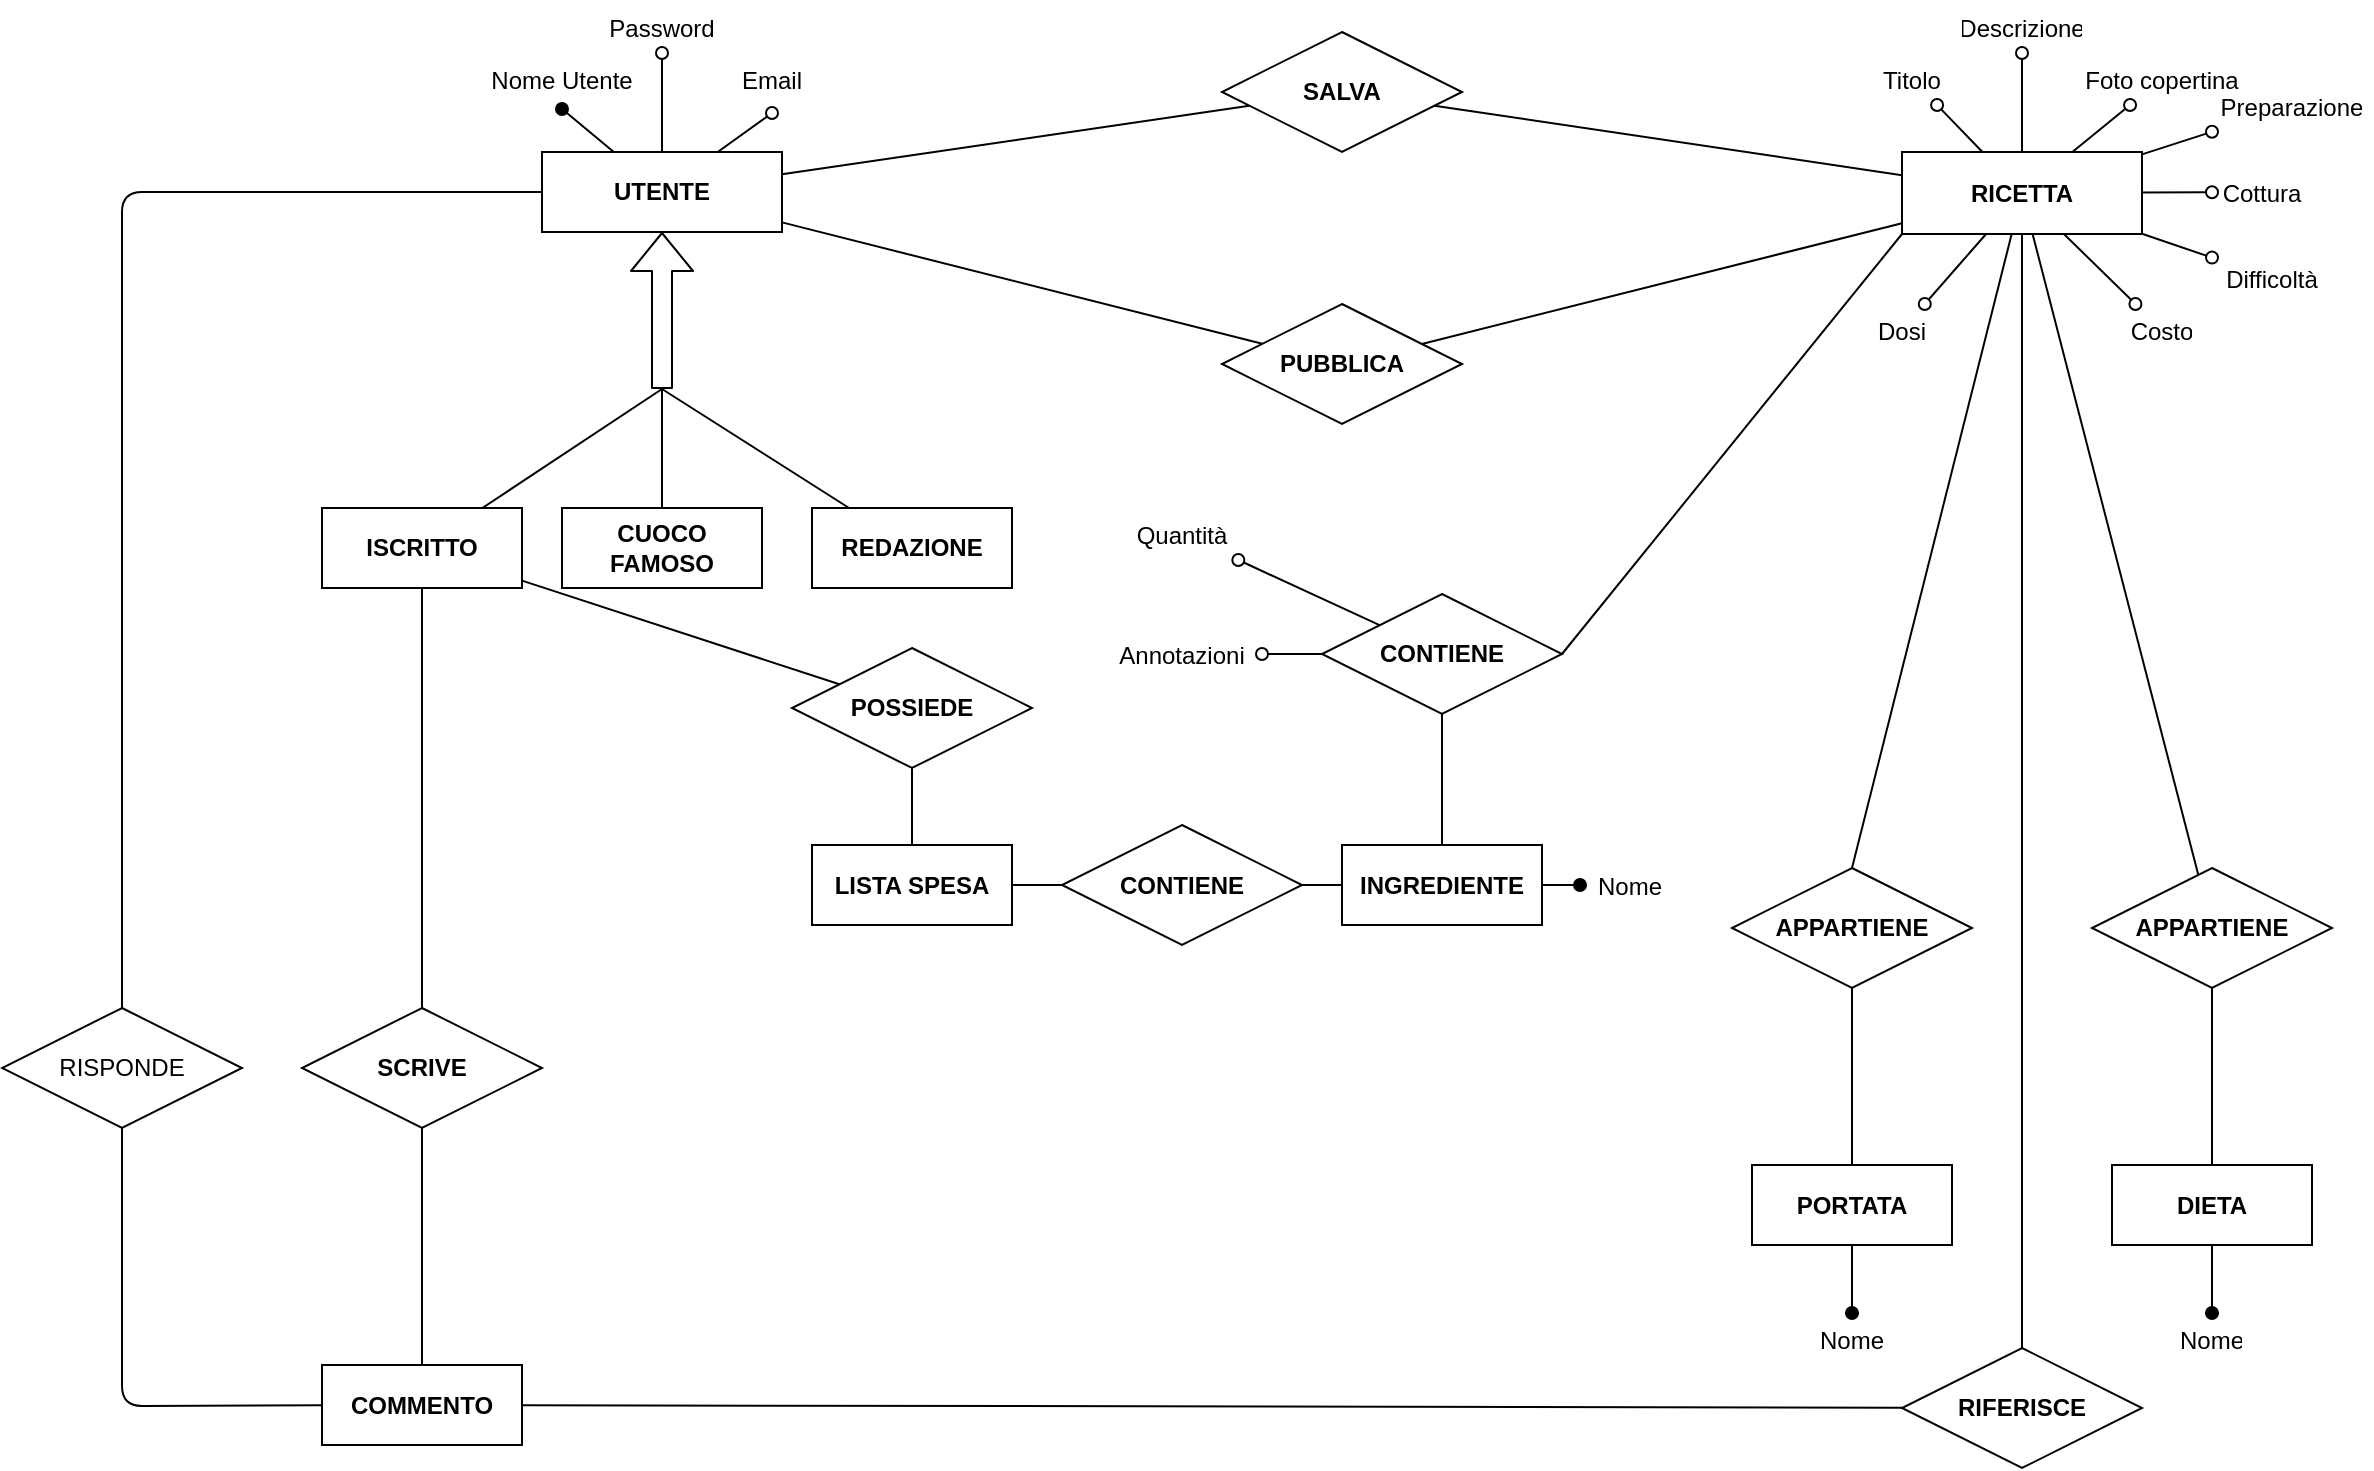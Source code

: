 <mxfile version="12.4.8" type="github">
  <diagram id="LfkPOxBhQ7w1o_5h23wY" name="Page-1">
    <mxGraphModel dx="2591" dy="738" grid="1" gridSize="10" guides="1" tooltips="1" connect="1" arrows="1" fold="1" page="1" pageScale="1" pageWidth="1169" pageHeight="827" math="0" shadow="0">
      <root>
        <mxCell id="0"/>
        <mxCell id="1" parent="0"/>
        <mxCell id="ZiM7aAGMJ0RAAH8m6erD-105" style="edgeStyle=none;orthogonalLoop=1;jettySize=auto;html=1;startArrow=none;startFill=0;endArrow=none;endFill=0;endSize=6;fontSize=12;align=center;" edge="1" parent="1" source="ZiM7aAGMJ0RAAH8m6erD-7" target="ZiM7aAGMJ0RAAH8m6erD-106">
          <mxGeometry relative="1" as="geometry">
            <mxPoint x="350" y="60" as="targetPoint"/>
          </mxGeometry>
        </mxCell>
        <mxCell id="ZiM7aAGMJ0RAAH8m6erD-108" style="edgeStyle=none;orthogonalLoop=1;jettySize=auto;html=1;startArrow=none;startFill=0;endArrow=none;endFill=0;endSize=6;strokeWidth=1;fontSize=12;align=center;" edge="1" parent="1" source="ZiM7aAGMJ0RAAH8m6erD-120" target="ZiM7aAGMJ0RAAH8m6erD-109">
          <mxGeometry relative="1" as="geometry">
            <mxPoint x="150" y="710" as="targetPoint"/>
            <Array as="points"/>
          </mxGeometry>
        </mxCell>
        <mxCell id="ZiM7aAGMJ0RAAH8m6erD-127" style="edgeStyle=none;shape=flexArrow;orthogonalLoop=1;jettySize=auto;html=1;startArrow=block;startFill=0;endArrow=none;endFill=0;strokeWidth=1;fontSize=12;align=center;" edge="1" parent="1" source="ZiM7aAGMJ0RAAH8m6erD-7" target="ZiM7aAGMJ0RAAH8m6erD-131">
          <mxGeometry relative="1" as="geometry">
            <mxPoint y="142" as="targetPoint"/>
          </mxGeometry>
        </mxCell>
        <mxCell id="ZiM7aAGMJ0RAAH8m6erD-138" style="edgeStyle=none;orthogonalLoop=1;jettySize=auto;html=1;startArrow=none;startFill=0;endArrow=none;endFill=0;strokeWidth=1;fontSize=12;align=center;" edge="1" parent="1" source="ZiM7aAGMJ0RAAH8m6erD-7" target="ZiM7aAGMJ0RAAH8m6erD-139">
          <mxGeometry relative="1" as="geometry">
            <mxPoint x="-20" y="142" as="targetPoint"/>
            <Array as="points">
              <mxPoint x="-130" y="142"/>
            </Array>
          </mxGeometry>
        </mxCell>
        <mxCell id="ZiM7aAGMJ0RAAH8m6erD-7" value="UTENTE" style="whiteSpace=wrap;html=1;align=center;rounded=0;shadow=0;glass=0;comic=0;verticalAlign=middle;horizontal=1;fontStyle=1" vertex="1" parent="1">
          <mxGeometry x="80" y="122" width="120" height="40" as="geometry"/>
        </mxCell>
        <mxCell id="ZiM7aAGMJ0RAAH8m6erD-88" style="edgeStyle=none;orthogonalLoop=1;jettySize=auto;html=1;startArrow=none;startFill=0;endArrow=oval;endFill=1;endSize=6;fontSize=12;align=center;" edge="1" parent="1" source="ZiM7aAGMJ0RAAH8m6erD-24" target="ZiM7aAGMJ0RAAH8m6erD-89">
          <mxGeometry relative="1" as="geometry">
            <mxPoint x="885" y="625.5" as="targetPoint"/>
          </mxGeometry>
        </mxCell>
        <mxCell id="ZiM7aAGMJ0RAAH8m6erD-24" value="DIETA" style="whiteSpace=wrap;html=1;align=center;rounded=0;shadow=0;glass=0;comic=0;fontStyle=1" vertex="1" parent="1">
          <mxGeometry x="865" y="628.5" width="100" height="40" as="geometry"/>
        </mxCell>
        <mxCell id="ZiM7aAGMJ0RAAH8m6erD-47" value="" style="edgeStyle=none;orthogonalLoop=1;jettySize=auto;html=1;startArrow=none;startFill=0;endArrow=none;endFill=0;endSize=6;fontSize=12;align=center;verticalAlign=middle;horizontal=1;" edge="1" parent="1" source="ZiM7aAGMJ0RAAH8m6erD-8" target="ZiM7aAGMJ0RAAH8m6erD-43">
          <mxGeometry relative="1" as="geometry"/>
        </mxCell>
        <mxCell id="ZiM7aAGMJ0RAAH8m6erD-8" value="RICETTA" style="whiteSpace=wrap;html=1;align=center;verticalAlign=middle;horizontal=1;fontStyle=1" vertex="1" parent="1">
          <mxGeometry x="760" y="122" width="120" height="41" as="geometry"/>
        </mxCell>
        <mxCell id="ZiM7aAGMJ0RAAH8m6erD-71" style="edgeStyle=none;orthogonalLoop=1;jettySize=auto;html=1;entryX=0.5;entryY=1;entryDx=0;entryDy=0;startArrow=none;startFill=0;endArrow=none;endFill=0;endSize=6;fontSize=12;align=center;" edge="1" parent="1" source="ZiM7aAGMJ0RAAH8m6erD-9" target="ZiM7aAGMJ0RAAH8m6erD-40">
          <mxGeometry relative="1" as="geometry"/>
        </mxCell>
        <mxCell id="ZiM7aAGMJ0RAAH8m6erD-72" style="edgeStyle=none;orthogonalLoop=1;jettySize=auto;html=1;startArrow=none;startFill=0;endArrow=oval;endFill=1;endSize=6;fontSize=12;align=center;" edge="1" parent="1" source="ZiM7aAGMJ0RAAH8m6erD-9" target="ZiM7aAGMJ0RAAH8m6erD-73">
          <mxGeometry relative="1" as="geometry">
            <mxPoint x="599" y="453" as="targetPoint"/>
          </mxGeometry>
        </mxCell>
        <mxCell id="ZiM7aAGMJ0RAAH8m6erD-136" style="edgeStyle=none;orthogonalLoop=1;jettySize=auto;html=1;startArrow=none;startFill=0;endArrow=none;endFill=0;strokeWidth=1;fontSize=12;align=center;" edge="1" parent="1" source="ZiM7aAGMJ0RAAH8m6erD-9" target="ZiM7aAGMJ0RAAH8m6erD-97">
          <mxGeometry relative="1" as="geometry"/>
        </mxCell>
        <mxCell id="ZiM7aAGMJ0RAAH8m6erD-9" value="INGREDIENTE" style="whiteSpace=wrap;html=1;align=center;fontStyle=1" vertex="1" parent="1">
          <mxGeometry x="480" y="468.5" width="100" height="40" as="geometry"/>
        </mxCell>
        <mxCell id="ZiM7aAGMJ0RAAH8m6erD-31" value="" style="fontSize=12;html=1;endArrow=oval;endFill=0;entryX=0.5;entryY=1.154;entryDx=0;entryDy=0;entryPerimeter=0;align=center;verticalAlign=middle;horizontal=1;" edge="1" parent="1" source="ZiM7aAGMJ0RAAH8m6erD-7" target="ZiM7aAGMJ0RAAH8m6erD-39">
          <mxGeometry width="100" height="100" relative="1" as="geometry">
            <mxPoint x="150" y="79" as="sourcePoint"/>
            <mxPoint x="185" y="69" as="targetPoint"/>
          </mxGeometry>
        </mxCell>
        <mxCell id="ZiM7aAGMJ0RAAH8m6erD-33" value="" style="fontSize=12;html=1;endArrow=oval;endFill=0;entryX=0.5;entryY=1;entryDx=0;entryDy=0;entryPerimeter=0;align=center;verticalAlign=middle;horizontal=1;" edge="1" parent="1" source="ZiM7aAGMJ0RAAH8m6erD-7" target="ZiM7aAGMJ0RAAH8m6erD-38">
          <mxGeometry width="100" height="100" relative="1" as="geometry">
            <mxPoint x="160" y="109" as="sourcePoint"/>
            <mxPoint x="160" y="69" as="targetPoint"/>
          </mxGeometry>
        </mxCell>
        <mxCell id="ZiM7aAGMJ0RAAH8m6erD-34" value="" style="fontSize=12;html=1;endArrow=oval;endFill=1;startArrow=none;startFill=0;entryX=0.5;entryY=1.077;entryDx=0;entryDy=0;entryPerimeter=0;align=center;verticalAlign=middle;horizontal=1;" edge="1" parent="1" source="ZiM7aAGMJ0RAAH8m6erD-7" target="ZiM7aAGMJ0RAAH8m6erD-37">
          <mxGeometry width="100" height="100" relative="1" as="geometry">
            <mxPoint x="130" y="109" as="sourcePoint"/>
            <mxPoint x="68" y="89" as="targetPoint"/>
          </mxGeometry>
        </mxCell>
        <mxCell id="ZiM7aAGMJ0RAAH8m6erD-37" value="Nome Utente" style="text;strokeColor=none;fillColor=none;spacingLeft=4;spacingRight=4;overflow=hidden;rotatable=0;points=[[0,0.5],[1,0.5]];portConstraint=eastwest;fontSize=12;align=center;verticalAlign=middle;horizontal=1;" vertex="1" parent="1">
          <mxGeometry x="50" y="72.5" width="80" height="26" as="geometry"/>
        </mxCell>
        <mxCell id="ZiM7aAGMJ0RAAH8m6erD-38" value="Password" style="text;strokeColor=none;fillColor=none;spacingLeft=4;spacingRight=4;overflow=hidden;rotatable=0;points=[[0,0.5],[1,0.5]];portConstraint=eastwest;fontSize=12;align=center;verticalAlign=middle;horizontal=1;" vertex="1" parent="1">
          <mxGeometry x="105" y="46.5" width="70" height="26" as="geometry"/>
        </mxCell>
        <mxCell id="ZiM7aAGMJ0RAAH8m6erD-39" value="Email" style="text;strokeColor=none;fillColor=none;spacingLeft=4;spacingRight=4;overflow=hidden;rotatable=0;points=[[0,0.5],[1,0.5]];portConstraint=eastwest;fontSize=12;align=center;verticalAlign=middle;horizontal=1;" vertex="1" parent="1">
          <mxGeometry x="175" y="72.5" width="40" height="26" as="geometry"/>
        </mxCell>
        <mxCell id="ZiM7aAGMJ0RAAH8m6erD-70" style="edgeStyle=none;orthogonalLoop=1;jettySize=auto;html=1;entryX=0;entryY=1;entryDx=0;entryDy=0;startArrow=none;startFill=0;endArrow=none;endFill=0;endSize=6;fontSize=12;align=center;exitX=1;exitY=0.5;exitDx=0;exitDy=0;" edge="1" parent="1" source="ZiM7aAGMJ0RAAH8m6erD-40" target="ZiM7aAGMJ0RAAH8m6erD-8">
          <mxGeometry relative="1" as="geometry"/>
        </mxCell>
        <mxCell id="ZiM7aAGMJ0RAAH8m6erD-74" style="edgeStyle=none;orthogonalLoop=1;jettySize=auto;html=1;startArrow=none;startFill=0;endArrow=oval;endFill=0;endSize=6;fontSize=12;align=center;" edge="1" parent="1" source="ZiM7aAGMJ0RAAH8m6erD-40" target="ZiM7aAGMJ0RAAH8m6erD-76">
          <mxGeometry relative="1" as="geometry">
            <mxPoint x="430" y="335.75" as="targetPoint"/>
          </mxGeometry>
        </mxCell>
        <mxCell id="ZiM7aAGMJ0RAAH8m6erD-75" style="edgeStyle=none;orthogonalLoop=1;jettySize=auto;html=1;startArrow=none;startFill=0;endArrow=oval;endFill=0;endSize=6;fontSize=12;align=center;" edge="1" parent="1" source="ZiM7aAGMJ0RAAH8m6erD-40" target="ZiM7aAGMJ0RAAH8m6erD-77">
          <mxGeometry relative="1" as="geometry">
            <mxPoint x="470" y="366" as="targetPoint"/>
          </mxGeometry>
        </mxCell>
        <mxCell id="ZiM7aAGMJ0RAAH8m6erD-40" value="CONTIENE" style="shape=rhombus;perimeter=rhombusPerimeter;whiteSpace=wrap;html=1;align=center;rounded=0;shadow=0;glass=0;comic=0;fontSize=12;fontStyle=1" vertex="1" parent="1">
          <mxGeometry x="470" y="343" width="120" height="60" as="geometry"/>
        </mxCell>
        <mxCell id="ZiM7aAGMJ0RAAH8m6erD-46" value="" style="edgeStyle=none;orthogonalLoop=1;jettySize=auto;html=1;startArrow=none;startFill=0;endArrow=none;endFill=0;endSize=6;fontSize=12;align=center;verticalAlign=middle;horizontal=1;labelPosition=right;verticalLabelPosition=middle;" edge="1" parent="1" source="ZiM7aAGMJ0RAAH8m6erD-43" target="ZiM7aAGMJ0RAAH8m6erD-7">
          <mxGeometry relative="1" as="geometry"/>
        </mxCell>
        <mxCell id="ZiM7aAGMJ0RAAH8m6erD-43" value="PUBBLICA" style="shape=rhombus;perimeter=rhombusPerimeter;whiteSpace=wrap;html=1;align=center;rounded=0;shadow=0;glass=0;comic=0;fontSize=12;verticalAlign=middle;horizontal=1;fontStyle=1" vertex="1" parent="1">
          <mxGeometry x="420" y="198" width="120" height="60" as="geometry"/>
        </mxCell>
        <mxCell id="ZiM7aAGMJ0RAAH8m6erD-48" value="" style="fontSize=12;html=1;endArrow=oval;endFill=0;align=center;verticalAlign=middle;horizontal=1;" edge="1" parent="1" source="ZiM7aAGMJ0RAAH8m6erD-8" target="ZiM7aAGMJ0RAAH8m6erD-54">
          <mxGeometry width="100" height="100" relative="1" as="geometry">
            <mxPoint x="465" y="132" as="sourcePoint"/>
            <mxPoint x="810" y="73" as="targetPoint"/>
          </mxGeometry>
        </mxCell>
        <mxCell id="ZiM7aAGMJ0RAAH8m6erD-49" value="" style="fontSize=12;html=1;endArrow=oval;endFill=0;align=center;verticalAlign=middle;horizontal=1;" edge="1" parent="1" source="ZiM7aAGMJ0RAAH8m6erD-8" target="ZiM7aAGMJ0RAAH8m6erD-53">
          <mxGeometry width="100" height="100" relative="1" as="geometry">
            <mxPoint x="475" y="142" as="sourcePoint"/>
            <mxPoint x="740" y="73" as="targetPoint"/>
          </mxGeometry>
        </mxCell>
        <mxCell id="ZiM7aAGMJ0RAAH8m6erD-50" value="" style="fontSize=12;html=1;endArrow=oval;endFill=0;align=center;verticalAlign=middle;horizontal=1;" edge="1" parent="1" source="ZiM7aAGMJ0RAAH8m6erD-8" target="ZiM7aAGMJ0RAAH8m6erD-55">
          <mxGeometry width="100" height="100" relative="1" as="geometry">
            <mxPoint x="840" y="122" as="sourcePoint"/>
            <mxPoint x="840" y="73" as="targetPoint"/>
          </mxGeometry>
        </mxCell>
        <mxCell id="ZiM7aAGMJ0RAAH8m6erD-53" value="Titolo" style="text;strokeColor=none;fillColor=none;spacingLeft=4;spacingRight=4;overflow=hidden;rotatable=0;points=[[0,0.5],[1,0.5]];portConstraint=eastwest;fontSize=12;align=center;verticalAlign=middle;horizontal=1;" vertex="1" parent="1">
          <mxGeometry x="745" y="72.5" width="40" height="26" as="geometry"/>
        </mxCell>
        <mxCell id="ZiM7aAGMJ0RAAH8m6erD-54" value="Descrizione" style="text;strokeColor=none;fillColor=none;spacingLeft=4;spacingRight=4;overflow=hidden;rotatable=0;points=[[0,0.5],[1,0.5]];portConstraint=eastwest;fontSize=12;align=center;verticalAlign=middle;horizontal=1;" vertex="1" parent="1">
          <mxGeometry x="785" y="46.5" width="70" height="26" as="geometry"/>
        </mxCell>
        <mxCell id="ZiM7aAGMJ0RAAH8m6erD-55" value="Foto copertina" style="text;strokeColor=none;fillColor=none;spacingLeft=4;spacingRight=4;overflow=hidden;rotatable=0;points=[[0,0.5],[1,0.5]];portConstraint=eastwest;fontSize=12;align=center;verticalAlign=middle;horizontal=1;" vertex="1" parent="1">
          <mxGeometry x="845" y="72.5" width="90" height="26" as="geometry"/>
        </mxCell>
        <mxCell id="ZiM7aAGMJ0RAAH8m6erD-56" value="" style="fontSize=12;html=1;endArrow=oval;endFill=0;align=center;verticalAlign=middle;horizontal=1;" edge="1" parent="1" target="ZiM7aAGMJ0RAAH8m6erD-57" source="ZiM7aAGMJ0RAAH8m6erD-8">
          <mxGeometry width="100" height="100" relative="1" as="geometry">
            <mxPoint x="790" y="175.5" as="sourcePoint"/>
            <mxPoint x="850" y="83" as="targetPoint"/>
          </mxGeometry>
        </mxCell>
        <mxCell id="ZiM7aAGMJ0RAAH8m6erD-57" value="Costo" style="text;strokeColor=none;fillColor=none;spacingLeft=4;spacingRight=4;overflow=hidden;rotatable=0;points=[[0,0.5],[1,0.5]];portConstraint=eastwest;fontSize=12;align=center;verticalAlign=middle;horizontal=1;" vertex="1" parent="1">
          <mxGeometry x="870" y="198" width="40" height="26" as="geometry"/>
        </mxCell>
        <mxCell id="ZiM7aAGMJ0RAAH8m6erD-58" value="" style="fontSize=12;html=1;endArrow=oval;endFill=0;align=center;verticalAlign=middle;horizontal=1;" edge="1" parent="1" target="ZiM7aAGMJ0RAAH8m6erD-59" source="ZiM7aAGMJ0RAAH8m6erD-8">
          <mxGeometry width="100" height="100" relative="1" as="geometry">
            <mxPoint x="955" y="162" as="sourcePoint"/>
            <mxPoint x="960" y="113" as="targetPoint"/>
          </mxGeometry>
        </mxCell>
        <mxCell id="ZiM7aAGMJ0RAAH8m6erD-59" value="Difficoltà" style="text;strokeColor=none;fillColor=none;spacingLeft=4;spacingRight=4;overflow=hidden;rotatable=0;points=[[0,0.5],[1,0.5]];portConstraint=eastwest;fontSize=12;align=center;verticalAlign=middle;horizontal=1;" vertex="1" parent="1">
          <mxGeometry x="915" y="172" width="60" height="26" as="geometry"/>
        </mxCell>
        <mxCell id="ZiM7aAGMJ0RAAH8m6erD-60" value="" style="fontSize=12;html=1;endArrow=oval;endFill=0;align=center;verticalAlign=middle;horizontal=1;" edge="1" parent="1" target="ZiM7aAGMJ0RAAH8m6erD-61" source="ZiM7aAGMJ0RAAH8m6erD-8">
          <mxGeometry width="100" height="100" relative="1" as="geometry">
            <mxPoint x="755" y="245" as="sourcePoint"/>
            <mxPoint x="760" y="196" as="targetPoint"/>
          </mxGeometry>
        </mxCell>
        <mxCell id="ZiM7aAGMJ0RAAH8m6erD-61" value="Dosi" style="text;strokeColor=none;fillColor=none;spacingLeft=4;spacingRight=4;overflow=hidden;rotatable=0;points=[[0,0.5],[1,0.5]];portConstraint=eastwest;fontSize=12;align=center;verticalAlign=middle;horizontal=1;" vertex="1" parent="1">
          <mxGeometry x="740" y="198" width="40" height="26" as="geometry"/>
        </mxCell>
        <mxCell id="ZiM7aAGMJ0RAAH8m6erD-62" value="" style="fontSize=12;html=1;endArrow=oval;endFill=0;align=center;verticalAlign=middle;horizontal=1;" edge="1" parent="1" target="ZiM7aAGMJ0RAAH8m6erD-63" source="ZiM7aAGMJ0RAAH8m6erD-8">
          <mxGeometry width="100" height="100" relative="1" as="geometry">
            <mxPoint x="875" y="162" as="sourcePoint"/>
            <mxPoint x="880" y="113" as="targetPoint"/>
          </mxGeometry>
        </mxCell>
        <mxCell id="ZiM7aAGMJ0RAAH8m6erD-63" value="Preparazione" style="text;strokeColor=none;fillColor=none;spacingLeft=4;spacingRight=4;overflow=hidden;rotatable=0;points=[[0,0.5],[1,0.5]];portConstraint=eastwest;fontSize=12;align=center;verticalAlign=middle;horizontal=1;" vertex="1" parent="1">
          <mxGeometry x="915" y="86" width="80" height="26" as="geometry"/>
        </mxCell>
        <mxCell id="ZiM7aAGMJ0RAAH8m6erD-66" value="" style="fontSize=12;html=1;endArrow=oval;endFill=0;align=center;verticalAlign=middle;horizontal=1;" edge="1" parent="1" target="ZiM7aAGMJ0RAAH8m6erD-67" source="ZiM7aAGMJ0RAAH8m6erD-8">
          <mxGeometry width="100" height="100" relative="1" as="geometry">
            <mxPoint x="895" y="182" as="sourcePoint"/>
            <mxPoint x="900" y="133" as="targetPoint"/>
          </mxGeometry>
        </mxCell>
        <mxCell id="ZiM7aAGMJ0RAAH8m6erD-67" value="Cottura" style="text;strokeColor=none;fillColor=none;spacingLeft=4;spacingRight=4;overflow=hidden;rotatable=0;points=[[0,0.5],[1,0.5]];portConstraint=eastwest;fontSize=12;align=center;verticalAlign=middle;horizontal=1;" vertex="1" parent="1">
          <mxGeometry x="915" y="129" width="50" height="26" as="geometry"/>
        </mxCell>
        <mxCell id="ZiM7aAGMJ0RAAH8m6erD-73" value="Nome" style="text;strokeColor=none;fillColor=none;spacingLeft=4;spacingRight=4;overflow=hidden;rotatable=0;points=[[0,0.5],[1,0.5]];portConstraint=eastwest;fontSize=12;align=center;" vertex="1" parent="1">
          <mxGeometry x="599" y="475.5" width="50" height="26" as="geometry"/>
        </mxCell>
        <mxCell id="ZiM7aAGMJ0RAAH8m6erD-76" value="Quantità" style="text;strokeColor=none;fillColor=none;spacingLeft=4;spacingRight=4;overflow=hidden;rotatable=0;points=[[0,0.5],[1,0.5]];portConstraint=eastwest;fontSize=12;align=center;" vertex="1" parent="1">
          <mxGeometry x="370" y="300" width="60" height="26" as="geometry"/>
        </mxCell>
        <mxCell id="ZiM7aAGMJ0RAAH8m6erD-77" value="Annotazioni" style="text;strokeColor=none;fillColor=none;spacingLeft=4;spacingRight=4;overflow=hidden;rotatable=0;points=[[0,0.5],[1,0.5]];portConstraint=eastwest;fontSize=12;align=center;" vertex="1" parent="1">
          <mxGeometry x="360" y="360" width="80" height="26" as="geometry"/>
        </mxCell>
        <mxCell id="ZiM7aAGMJ0RAAH8m6erD-86" style="edgeStyle=none;orthogonalLoop=1;jettySize=auto;html=1;startArrow=none;startFill=0;endArrow=none;endFill=0;endSize=6;fontSize=12;align=center;" edge="1" parent="1" source="ZiM7aAGMJ0RAAH8m6erD-83" target="ZiM7aAGMJ0RAAH8m6erD-8">
          <mxGeometry relative="1" as="geometry">
            <mxPoint x="830" y="195.5" as="targetPoint"/>
          </mxGeometry>
        </mxCell>
        <mxCell id="ZiM7aAGMJ0RAAH8m6erD-87" style="edgeStyle=none;orthogonalLoop=1;jettySize=auto;html=1;startArrow=none;startFill=0;endArrow=none;endFill=0;endSize=6;fontSize=12;align=center;" edge="1" parent="1" source="ZiM7aAGMJ0RAAH8m6erD-83" target="ZiM7aAGMJ0RAAH8m6erD-24">
          <mxGeometry relative="1" as="geometry"/>
        </mxCell>
        <mxCell id="ZiM7aAGMJ0RAAH8m6erD-83" value="APPARTIENE" style="shape=rhombus;perimeter=rhombusPerimeter;whiteSpace=wrap;html=1;align=center;rounded=0;shadow=0;glass=0;comic=0;fontSize=12;fontStyle=1" vertex="1" parent="1">
          <mxGeometry x="855" y="480" width="120" height="60" as="geometry"/>
        </mxCell>
        <mxCell id="ZiM7aAGMJ0RAAH8m6erD-89" value="Nome" style="text;strokeColor=none;fillColor=none;spacingLeft=4;spacingRight=4;overflow=hidden;rotatable=0;points=[[0,0.5],[1,0.5]];portConstraint=eastwest;fontSize=12;align=center;" vertex="1" parent="1">
          <mxGeometry x="895" y="702.5" width="40" height="26" as="geometry"/>
        </mxCell>
        <mxCell id="ZiM7aAGMJ0RAAH8m6erD-91" style="edgeStyle=none;orthogonalLoop=1;jettySize=auto;html=1;startArrow=none;startFill=0;endArrow=none;endFill=0;endSize=6;fontSize=12;align=center;" edge="1" parent="1" source="ZiM7aAGMJ0RAAH8m6erD-90" target="ZiM7aAGMJ0RAAH8m6erD-92">
          <mxGeometry relative="1" as="geometry">
            <mxPoint x="85" y="625.5" as="targetPoint"/>
          </mxGeometry>
        </mxCell>
        <mxCell id="ZiM7aAGMJ0RAAH8m6erD-94" style="edgeStyle=none;orthogonalLoop=1;jettySize=auto;html=1;startArrow=none;startFill=0;endArrow=oval;endFill=1;endSize=6;fontSize=12;align=center;" edge="1" parent="1" source="ZiM7aAGMJ0RAAH8m6erD-90" target="ZiM7aAGMJ0RAAH8m6erD-95">
          <mxGeometry relative="1" as="geometry">
            <mxPoint x="775" y="715.5" as="targetPoint"/>
          </mxGeometry>
        </mxCell>
        <mxCell id="ZiM7aAGMJ0RAAH8m6erD-90" value="PORTATA" style="whiteSpace=wrap;html=1;align=center;rounded=0;shadow=0;glass=0;comic=0;strokeColor=#000000;fillColor=none;fontSize=12;fontStyle=1" vertex="1" parent="1">
          <mxGeometry x="685" y="628.5" width="100" height="40" as="geometry"/>
        </mxCell>
        <mxCell id="ZiM7aAGMJ0RAAH8m6erD-93" style="edgeStyle=none;orthogonalLoop=1;jettySize=auto;html=1;exitX=0.5;exitY=0;exitDx=0;exitDy=0;startArrow=none;startFill=0;endArrow=none;endFill=0;endSize=6;fontSize=12;align=center;" edge="1" parent="1" source="ZiM7aAGMJ0RAAH8m6erD-92" target="ZiM7aAGMJ0RAAH8m6erD-8">
          <mxGeometry relative="1" as="geometry">
            <mxPoint x="810" y="195.5" as="targetPoint"/>
          </mxGeometry>
        </mxCell>
        <mxCell id="ZiM7aAGMJ0RAAH8m6erD-92" value="&lt;b&gt;APPARTIENE&lt;/b&gt;" style="shape=rhombus;perimeter=rhombusPerimeter;whiteSpace=wrap;html=1;align=center;" vertex="1" parent="1">
          <mxGeometry x="675" y="480" width="120" height="60" as="geometry"/>
        </mxCell>
        <mxCell id="ZiM7aAGMJ0RAAH8m6erD-95" value="Nome" style="text;strokeColor=none;fillColor=none;spacingLeft=4;spacingRight=4;overflow=hidden;rotatable=0;points=[[0,0.5],[1,0.5]];portConstraint=eastwest;fontSize=12;align=center;" vertex="1" parent="1">
          <mxGeometry x="710" y="702.5" width="50" height="26" as="geometry"/>
        </mxCell>
        <mxCell id="ZiM7aAGMJ0RAAH8m6erD-98" style="edgeStyle=none;orthogonalLoop=1;jettySize=auto;html=1;startArrow=none;startFill=0;endArrow=none;endFill=0;endSize=6;fontSize=12;align=center;" edge="1" parent="1" source="ZiM7aAGMJ0RAAH8m6erD-97" target="ZiM7aAGMJ0RAAH8m6erD-99">
          <mxGeometry relative="1" as="geometry">
            <mxPoint x="185" y="638.5" as="targetPoint"/>
          </mxGeometry>
        </mxCell>
        <mxCell id="ZiM7aAGMJ0RAAH8m6erD-97" value="CONTIENE" style="shape=rhombus;perimeter=rhombusPerimeter;whiteSpace=wrap;html=1;align=center;fontStyle=1" vertex="1" parent="1">
          <mxGeometry x="340" y="458.5" width="120" height="60" as="geometry"/>
        </mxCell>
        <mxCell id="ZiM7aAGMJ0RAAH8m6erD-101" style="edgeStyle=none;orthogonalLoop=1;jettySize=auto;html=1;startArrow=none;startFill=0;endArrow=none;endFill=0;endSize=6;fontSize=12;align=center;" edge="1" parent="1" source="ZiM7aAGMJ0RAAH8m6erD-99" target="ZiM7aAGMJ0RAAH8m6erD-102">
          <mxGeometry relative="1" as="geometry">
            <mxPoint x="215" y="661.5" as="targetPoint"/>
            <mxPoint x="135" y="618.5" as="sourcePoint"/>
          </mxGeometry>
        </mxCell>
        <mxCell id="ZiM7aAGMJ0RAAH8m6erD-99" value="LISTA SPESA" style="whiteSpace=wrap;html=1;align=center;fontStyle=1" vertex="1" parent="1">
          <mxGeometry x="215" y="468.5" width="100" height="40" as="geometry"/>
        </mxCell>
        <mxCell id="ZiM7aAGMJ0RAAH8m6erD-103" style="edgeStyle=none;orthogonalLoop=1;jettySize=auto;html=1;startArrow=none;startFill=0;endArrow=none;endFill=0;endSize=6;fontSize=12;align=center;" edge="1" parent="1" source="ZiM7aAGMJ0RAAH8m6erD-102" target="ZiM7aAGMJ0RAAH8m6erD-120">
          <mxGeometry relative="1" as="geometry"/>
        </mxCell>
        <mxCell id="ZiM7aAGMJ0RAAH8m6erD-102" value="POSSIEDE" style="shape=rhombus;perimeter=rhombusPerimeter;whiteSpace=wrap;html=1;align=center;fontStyle=1" vertex="1" parent="1">
          <mxGeometry x="205" y="370" width="120" height="60" as="geometry"/>
        </mxCell>
        <mxCell id="ZiM7aAGMJ0RAAH8m6erD-107" style="edgeStyle=none;orthogonalLoop=1;jettySize=auto;html=1;startArrow=none;startFill=0;endArrow=none;endFill=0;endSize=6;fontSize=12;align=center;strokeWidth=1;" edge="1" parent="1" source="ZiM7aAGMJ0RAAH8m6erD-106" target="ZiM7aAGMJ0RAAH8m6erD-8">
          <mxGeometry relative="1" as="geometry"/>
        </mxCell>
        <mxCell id="ZiM7aAGMJ0RAAH8m6erD-106" value="&lt;b&gt;SALVA&lt;/b&gt;" style="shape=rhombus;perimeter=rhombusPerimeter;whiteSpace=wrap;html=1;align=center;" vertex="1" parent="1">
          <mxGeometry x="420" y="62" width="120" height="60" as="geometry"/>
        </mxCell>
        <mxCell id="ZiM7aAGMJ0RAAH8m6erD-110" style="edgeStyle=none;orthogonalLoop=1;jettySize=auto;html=1;startArrow=none;startFill=0;endArrow=none;endFill=0;endSize=6;strokeWidth=1;fontSize=12;align=center;" edge="1" parent="1" source="ZiM7aAGMJ0RAAH8m6erD-109" target="ZiM7aAGMJ0RAAH8m6erD-111">
          <mxGeometry relative="1" as="geometry">
            <mxPoint x="405" y="920" as="targetPoint"/>
          </mxGeometry>
        </mxCell>
        <mxCell id="ZiM7aAGMJ0RAAH8m6erD-109" value="SCRIVE" style="shape=rhombus;perimeter=rhombusPerimeter;whiteSpace=wrap;html=1;align=center;fontStyle=1" vertex="1" parent="1">
          <mxGeometry x="-40" y="550" width="120" height="60" as="geometry"/>
        </mxCell>
        <mxCell id="ZiM7aAGMJ0RAAH8m6erD-112" style="edgeStyle=none;orthogonalLoop=1;jettySize=auto;html=1;startArrow=none;startFill=0;endArrow=none;endFill=0;endSize=6;strokeWidth=1;fontSize=12;align=center;" edge="1" parent="1" source="ZiM7aAGMJ0RAAH8m6erD-111" target="ZiM7aAGMJ0RAAH8m6erD-113">
          <mxGeometry relative="1" as="geometry">
            <mxPoint x="725" y="920" as="targetPoint"/>
          </mxGeometry>
        </mxCell>
        <mxCell id="ZiM7aAGMJ0RAAH8m6erD-111" value="COMMENTO" style="whiteSpace=wrap;html=1;align=center;fontStyle=1" vertex="1" parent="1">
          <mxGeometry x="-30" y="728.5" width="100" height="40" as="geometry"/>
        </mxCell>
        <mxCell id="ZiM7aAGMJ0RAAH8m6erD-116" style="edgeStyle=none;orthogonalLoop=1;jettySize=auto;html=1;startArrow=none;startFill=0;endArrow=none;endFill=0;endSize=6;strokeWidth=1;fontSize=12;align=center;" edge="1" parent="1" source="ZiM7aAGMJ0RAAH8m6erD-113" target="ZiM7aAGMJ0RAAH8m6erD-8">
          <mxGeometry relative="1" as="geometry"/>
        </mxCell>
        <mxCell id="ZiM7aAGMJ0RAAH8m6erD-113" value="RIFERISCE" style="shape=rhombus;perimeter=rhombusPerimeter;whiteSpace=wrap;html=1;align=center;fontStyle=1" vertex="1" parent="1">
          <mxGeometry x="760" y="720" width="120" height="60" as="geometry"/>
        </mxCell>
        <mxCell id="ZiM7aAGMJ0RAAH8m6erD-129" style="edgeStyle=none;orthogonalLoop=1;jettySize=auto;html=1;startArrow=none;startFill=0;endArrow=none;endFill=0;strokeWidth=1;fontSize=12;align=center;" edge="1" parent="1" source="ZiM7aAGMJ0RAAH8m6erD-120" target="ZiM7aAGMJ0RAAH8m6erD-131">
          <mxGeometry relative="1" as="geometry">
            <mxPoint x="-40" y="218" as="targetPoint"/>
            <Array as="points"/>
          </mxGeometry>
        </mxCell>
        <mxCell id="ZiM7aAGMJ0RAAH8m6erD-120" value="ISCRITTO" style="whiteSpace=wrap;html=1;align=center;fontStyle=1" vertex="1" parent="1">
          <mxGeometry x="-30" y="300" width="100" height="40" as="geometry"/>
        </mxCell>
        <mxCell id="ZiM7aAGMJ0RAAH8m6erD-133" style="edgeStyle=none;orthogonalLoop=1;jettySize=auto;html=1;startArrow=none;startFill=0;endArrow=none;endFill=0;strokeWidth=1;fontSize=12;align=center;" edge="1" parent="1" source="ZiM7aAGMJ0RAAH8m6erD-121" target="ZiM7aAGMJ0RAAH8m6erD-131">
          <mxGeometry relative="1" as="geometry">
            <Array as="points"/>
          </mxGeometry>
        </mxCell>
        <mxCell id="ZiM7aAGMJ0RAAH8m6erD-121" value="REDAZIONE&lt;span style=&quot;color: rgba(0 , 0 , 0 , 0) ; font-family: monospace ; font-size: 0px ; white-space: nowrap&quot;&gt;%3CmxGraphModel%3E%3Croot%3E%3CmxCell%20id%3D%220%22%2F%3E%3CmxCell%20id%3D%221%22%20parent%3D%220%22%2F%3E%3CmxCell%20id%3D%222%22%20value%3D%22ISCRITTO%22%20style%3D%22whiteSpace%3Dwrap%3Bhtml%3D1%3Balign%3Dcenter%3B%22%20vertex%3D%221%22%20parent%3D%221%22%3E%3CmxGeometry%20x%3D%22-130%22%20y%3D%22261.5%22%20width%3D%22100%22%20height%3D%2240%22%20as%3D%22geometry%22%2F%3E%3C%2FmxCell%3E%3C%2Froot%3E%3C%2FmxGraphModel%3E&lt;/span&gt;&lt;span style=&quot;color: rgba(0 , 0 , 0 , 0) ; font-family: monospace ; font-size: 0px ; white-space: nowrap&quot;&gt;%3CmxGraphModel%3E%3Croot%3E%3CmxCell%20id%3D%220%22%2F%3E%3CmxCell%20id%3D%221%22%20parent%3D%220%22%2F%3E%3CmxCell%20id%3D%222%22%20value%3D%22ISCRITTO%22%20style%3D%22whiteSpace%3Dwrap%3Bhtml%3D1%3Balign%3Dcenter%3B%22%20vertex%3D%221%22%20parent%3D%221%22%3E%3CmxGeometry%20x%3D%22-130%22%20y%3D%22261.5%22%20width%3D%22100%22%20height%3D%2240%22%20as%3D%22geometry%22%2F%3E%3C%2FmxCell%3E%3C%2Froot%3E%3C%2FmxGraphModel%3E&lt;/span&gt;" style="whiteSpace=wrap;html=1;align=center;fontStyle=1" vertex="1" parent="1">
          <mxGeometry x="215" y="300" width="100" height="40" as="geometry"/>
        </mxCell>
        <mxCell id="ZiM7aAGMJ0RAAH8m6erD-132" style="edgeStyle=none;orthogonalLoop=1;jettySize=auto;html=1;startArrow=none;startFill=0;endArrow=none;endFill=0;strokeWidth=1;fontSize=12;align=center;" edge="1" parent="1" source="ZiM7aAGMJ0RAAH8m6erD-122" target="ZiM7aAGMJ0RAAH8m6erD-131">
          <mxGeometry relative="1" as="geometry"/>
        </mxCell>
        <mxCell id="ZiM7aAGMJ0RAAH8m6erD-122" value="CUOCO FAMOSO" style="whiteSpace=wrap;html=1;align=center;fontStyle=1" vertex="1" parent="1">
          <mxGeometry x="90" y="300" width="100" height="40" as="geometry"/>
        </mxCell>
        <mxCell id="ZiM7aAGMJ0RAAH8m6erD-131" value=" " style="text;strokeColor=none;fillColor=none;spacingLeft=4;spacingRight=4;overflow=hidden;rotatable=0;points=[[0,0.5],[1,0.5]];portConstraint=eastwest;fontSize=12;" vertex="1" parent="1">
          <mxGeometry x="140" y="240" height="1" as="geometry"/>
        </mxCell>
        <mxCell id="ZiM7aAGMJ0RAAH8m6erD-134" style="edgeStyle=none;orthogonalLoop=1;jettySize=auto;html=1;exitX=0;exitY=0.5;exitDx=0;exitDy=0;startArrow=none;startFill=0;endArrow=none;endFill=0;strokeWidth=1;fontSize=12;align=center;" edge="1" parent="1" source="ZiM7aAGMJ0RAAH8m6erD-131" target="ZiM7aAGMJ0RAAH8m6erD-131">
          <mxGeometry relative="1" as="geometry"/>
        </mxCell>
        <mxCell id="ZiM7aAGMJ0RAAH8m6erD-140" style="edgeStyle=none;orthogonalLoop=1;jettySize=auto;html=1;startArrow=none;startFill=0;endArrow=none;endFill=0;strokeWidth=1;fontSize=12;align=center;" edge="1" parent="1" source="ZiM7aAGMJ0RAAH8m6erD-139" target="ZiM7aAGMJ0RAAH8m6erD-111">
          <mxGeometry relative="1" as="geometry">
            <Array as="points">
              <mxPoint x="-130" y="749"/>
            </Array>
          </mxGeometry>
        </mxCell>
        <mxCell id="ZiM7aAGMJ0RAAH8m6erD-139" value="RISPONDE" style="shape=rhombus;perimeter=rhombusPerimeter;whiteSpace=wrap;html=1;align=center;" vertex="1" parent="1">
          <mxGeometry x="-190" y="550" width="120" height="60" as="geometry"/>
        </mxCell>
      </root>
    </mxGraphModel>
  </diagram>
</mxfile>
